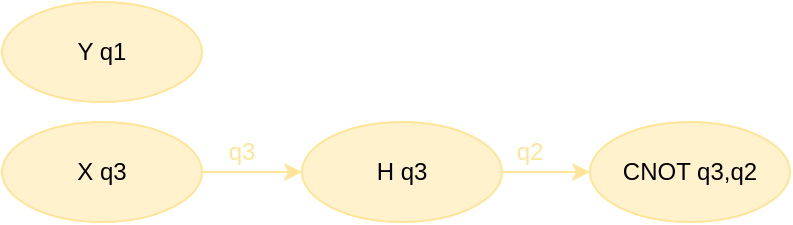 <mxfile version="21.3.7" type="github">
  <diagram name="第 1 页" id="oi82v30V9AXFJYxNHTpq">
    <mxGraphModel dx="954" dy="676" grid="1" gridSize="10" guides="1" tooltips="1" connect="1" arrows="1" fold="1" page="1" pageScale="1" pageWidth="827" pageHeight="1169" math="0" shadow="0">
      <root>
        <mxCell id="0" />
        <mxCell id="1" parent="0" />
        <mxCell id="4vHSg-VpKn2Uvy4GnHt4-1" value="Y q1" style="ellipse;whiteSpace=wrap;html=1;strokeColor=#FFE599;fillColor=#FFF2CC;" parent="1" vertex="1">
          <mxGeometry x="150" y="470" width="100" height="50" as="geometry" />
        </mxCell>
        <mxCell id="4vHSg-VpKn2Uvy4GnHt4-2" style="edgeStyle=orthogonalEdgeStyle;rounded=0;orthogonalLoop=1;jettySize=auto;html=1;exitX=1;exitY=0.5;exitDx=0;exitDy=0;entryX=0;entryY=0.5;entryDx=0;entryDy=0;strokeColor=#FFE599;" parent="1" source="4vHSg-VpKn2Uvy4GnHt4-3" target="4vHSg-VpKn2Uvy4GnHt4-6" edge="1">
          <mxGeometry relative="1" as="geometry" />
        </mxCell>
        <mxCell id="4vHSg-VpKn2Uvy4GnHt4-3" value="H q3" style="ellipse;whiteSpace=wrap;html=1;strokeColor=#FFE599;fillColor=#FFF2CC;" parent="1" vertex="1">
          <mxGeometry x="300" y="530" width="100" height="50" as="geometry" />
        </mxCell>
        <mxCell id="4vHSg-VpKn2Uvy4GnHt4-4" style="edgeStyle=orthogonalEdgeStyle;rounded=0;orthogonalLoop=1;jettySize=auto;html=1;exitX=1;exitY=0.5;exitDx=0;exitDy=0;entryX=0;entryY=0.5;entryDx=0;entryDy=0;strokeColor=#FFE599;" parent="1" source="4vHSg-VpKn2Uvy4GnHt4-5" target="4vHSg-VpKn2Uvy4GnHt4-3" edge="1">
          <mxGeometry relative="1" as="geometry" />
        </mxCell>
        <mxCell id="4vHSg-VpKn2Uvy4GnHt4-5" value="X q3" style="ellipse;whiteSpace=wrap;html=1;strokeColor=#FFE599;fillColor=#FFF2CC;" parent="1" vertex="1">
          <mxGeometry x="150" y="530" width="100" height="50" as="geometry" />
        </mxCell>
        <mxCell id="4vHSg-VpKn2Uvy4GnHt4-6" value="CNOT q3,q2" style="ellipse;whiteSpace=wrap;html=1;strokeColor=#FFE599;fillColor=#FFF2CC;" parent="1" vertex="1">
          <mxGeometry x="444" y="530" width="100" height="50" as="geometry" />
        </mxCell>
        <mxCell id="4vHSg-VpKn2Uvy4GnHt4-7" value="q3" style="text;html=1;strokeColor=none;fillColor=none;align=center;verticalAlign=middle;whiteSpace=wrap;rounded=0;fontColor=#FFE599;" parent="1" vertex="1">
          <mxGeometry x="240" y="530" width="60" height="30" as="geometry" />
        </mxCell>
        <mxCell id="4vHSg-VpKn2Uvy4GnHt4-8" value="q2" style="text;html=1;strokeColor=none;fillColor=none;align=center;verticalAlign=middle;whiteSpace=wrap;rounded=0;fontColor=#FFE599;" parent="1" vertex="1">
          <mxGeometry x="384" y="530" width="60" height="30" as="geometry" />
        </mxCell>
      </root>
    </mxGraphModel>
  </diagram>
</mxfile>

